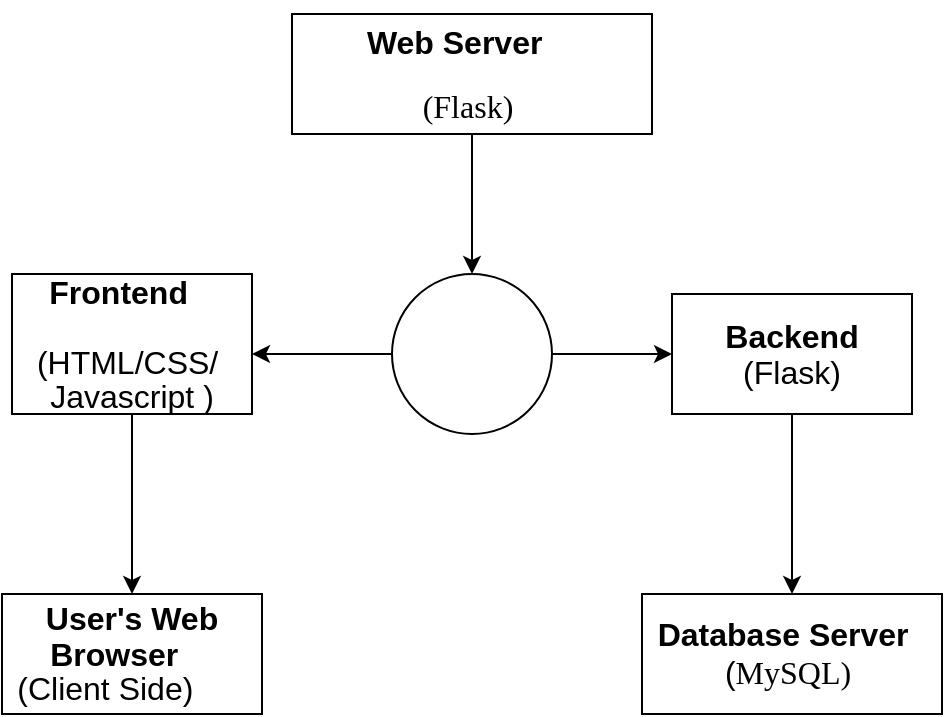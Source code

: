 <mxfile version="24.2.1" type="github">
  <diagram name="Page-1" id="CVepzqQUNuYDPLzAi20X">
    <mxGraphModel dx="1434" dy="746" grid="1" gridSize="10" guides="1" tooltips="1" connect="1" arrows="1" fold="1" page="1" pageScale="1" pageWidth="850" pageHeight="1100" math="0" shadow="0">
      <root>
        <mxCell id="0" />
        <mxCell id="1" parent="0" />
        <mxCell id="wfnNo3ExgEF66MOVrfMV-5" value="" style="edgeStyle=orthogonalEdgeStyle;rounded=0;orthogonalLoop=1;jettySize=auto;html=1;" edge="1" parent="1" source="wfnNo3ExgEF66MOVrfMV-1" target="wfnNo3ExgEF66MOVrfMV-4">
          <mxGeometry relative="1" as="geometry" />
        </mxCell>
        <mxCell id="wfnNo3ExgEF66MOVrfMV-1" value="&lt;p class=&quot;MsoNormal&quot;&gt;&lt;span style=&quot;font-size:12.0pt;line-height:107%;font-family:&lt;br/&gt;&amp;quot;Times New Roman&amp;quot;,serif&quot;&gt;&amp;nbsp; &lt;b&gt;Web Server&amp;nbsp;&lt;/b&gt;&amp;nbsp;&amp;nbsp;&amp;nbsp; &lt;/span&gt;&lt;span style=&quot;font-family: &amp;quot;Times New Roman&amp;quot;, serif; font-size: 12pt; background-color: initial;&quot;&gt;&amp;nbsp;&lt;/span&gt;&lt;/p&gt;&lt;p class=&quot;MsoNormal&quot;&gt;&lt;span style=&quot;font-family: &amp;quot;Times New Roman&amp;quot;, serif; font-size: 12pt; background-color: initial;&quot;&gt;(Flask)&amp;nbsp;&lt;/span&gt;&lt;/p&gt;" style="rounded=0;whiteSpace=wrap;html=1;" vertex="1" parent="1">
          <mxGeometry x="250" y="80" width="180" height="60" as="geometry" />
        </mxCell>
        <mxCell id="wfnNo3ExgEF66MOVrfMV-7" value="" style="edgeStyle=orthogonalEdgeStyle;rounded=0;orthogonalLoop=1;jettySize=auto;html=1;" edge="1" parent="1" source="wfnNo3ExgEF66MOVrfMV-4" target="wfnNo3ExgEF66MOVrfMV-6">
          <mxGeometry relative="1" as="geometry">
            <Array as="points">
              <mxPoint x="250" y="250" />
              <mxPoint x="250" y="250" />
            </Array>
          </mxGeometry>
        </mxCell>
        <mxCell id="wfnNo3ExgEF66MOVrfMV-9" value="" style="edgeStyle=orthogonalEdgeStyle;rounded=0;orthogonalLoop=1;jettySize=auto;html=1;" edge="1" parent="1" source="wfnNo3ExgEF66MOVrfMV-4" target="wfnNo3ExgEF66MOVrfMV-8">
          <mxGeometry relative="1" as="geometry" />
        </mxCell>
        <mxCell id="wfnNo3ExgEF66MOVrfMV-4" value="" style="ellipse;whiteSpace=wrap;html=1;rounded=0;" vertex="1" parent="1">
          <mxGeometry x="300" y="210" width="80" height="80" as="geometry" />
        </mxCell>
        <mxCell id="wfnNo3ExgEF66MOVrfMV-11" value="" style="edgeStyle=orthogonalEdgeStyle;rounded=0;orthogonalLoop=1;jettySize=auto;html=1;" edge="1" parent="1" source="wfnNo3ExgEF66MOVrfMV-6" target="wfnNo3ExgEF66MOVrfMV-10">
          <mxGeometry relative="1" as="geometry" />
        </mxCell>
        <mxCell id="wfnNo3ExgEF66MOVrfMV-6" value="&lt;span style=&quot;font-size:12.0pt;line-height:107%;&lt;br/&gt;font-family:&amp;quot;Times New Roman&amp;quot;,serif;mso-fareast-font-family:Calibri;mso-fareast-theme-font:&lt;br/&gt;minor-latin;mso-ansi-language:#0C00;mso-fareast-language:EN-US;mso-bidi-language:&lt;br/&gt;AR-SA&quot;&gt;&lt;b&gt;Frontend&amp;nbsp; &lt;/b&gt;&amp;nbsp;&lt;/span&gt;&lt;div&gt;&lt;span style=&quot;font-size:12.0pt;line-height:107%;&lt;br/&gt;font-family:&amp;quot;Times New Roman&amp;quot;,serif;mso-fareast-font-family:Calibri;mso-fareast-theme-font:&lt;br/&gt;minor-latin;mso-ansi-language:#0C00;mso-fareast-language:EN-US;mso-bidi-language:&lt;br/&gt;AR-SA&quot;&gt;&lt;br&gt;&lt;/span&gt;&lt;/div&gt;&lt;div&gt;&lt;span style=&quot;font-size:12.0pt;line-height:107%;&lt;br/&gt;font-family:&amp;quot;Times New Roman&amp;quot;,serif;mso-fareast-font-family:Calibri;mso-fareast-theme-font:&lt;br/&gt;minor-latin;mso-ansi-language:#0C00;mso-fareast-language:EN-US;mso-bidi-language:&lt;br/&gt;AR-SA&quot;&gt;&lt;span style=&quot;font-size: 12pt; background-color: initial;&quot;&gt;(HTML/CSS/&lt;/span&gt;&lt;span style=&quot;font-size: 12pt; background-color: initial;&quot;&gt;&amp;nbsp;&lt;/span&gt;&lt;/span&gt;&lt;/div&gt;&lt;div&gt;&lt;span style=&quot;font-size:12.0pt;line-height:107%;&lt;br/&gt;font-family:&amp;quot;Times New Roman&amp;quot;,serif;mso-fareast-font-family:Calibri;mso-fareast-theme-font:&lt;br/&gt;minor-latin;mso-ansi-language:#0C00;mso-fareast-language:EN-US;mso-bidi-language:&lt;br/&gt;AR-SA&quot;&gt;&lt;span style=&quot;font-size: 12pt; background-color: initial;&quot;&gt;Javascript&lt;/span&gt;&amp;nbsp;)&lt;/span&gt;&lt;/div&gt;" style="whiteSpace=wrap;html=1;rounded=0;" vertex="1" parent="1">
          <mxGeometry x="110" y="210" width="120" height="70" as="geometry" />
        </mxCell>
        <mxCell id="wfnNo3ExgEF66MOVrfMV-13" value="" style="edgeStyle=orthogonalEdgeStyle;rounded=0;orthogonalLoop=1;jettySize=auto;html=1;" edge="1" parent="1" source="wfnNo3ExgEF66MOVrfMV-8" target="wfnNo3ExgEF66MOVrfMV-12">
          <mxGeometry relative="1" as="geometry" />
        </mxCell>
        <mxCell id="wfnNo3ExgEF66MOVrfMV-8" value="&lt;span style=&quot;font-size:12.0pt;line-height:107%;&lt;br/&gt;font-family:&amp;quot;Times New Roman&amp;quot;,serif;mso-fareast-font-family:Calibri;mso-fareast-theme-font:&lt;br/&gt;minor-latin;mso-ansi-language:#0C00;mso-fareast-language:EN-US;mso-bidi-language:&lt;br/&gt;AR-SA&quot;&gt;&lt;b&gt;Backend&lt;/b&gt;&lt;/span&gt;&lt;div&gt;&lt;span style=&quot;font-size:12.0pt;line-height:107%;&lt;br/&gt;font-family:&amp;quot;Times New Roman&amp;quot;,serif;mso-fareast-font-family:Calibri;mso-fareast-theme-font:&lt;br/&gt;minor-latin;mso-ansi-language:#0C00;mso-fareast-language:EN-US;mso-bidi-language:&lt;br/&gt;AR-SA&quot;&gt;&lt;span style=&quot;font-size: 12pt; line-height: 107%;&quot;&gt;(Flask)&lt;/span&gt;&lt;br&gt;&lt;/span&gt;&lt;/div&gt;" style="whiteSpace=wrap;html=1;rounded=0;" vertex="1" parent="1">
          <mxGeometry x="440" y="220" width="120" height="60" as="geometry" />
        </mxCell>
        <mxCell id="wfnNo3ExgEF66MOVrfMV-10" value="&lt;span style=&quot;font-size:12.0pt;line-height:107%;&lt;br/&gt;font-family:&amp;quot;Times New Roman&amp;quot;,serif;mso-fareast-font-family:Calibri;mso-fareast-theme-font:&lt;br/&gt;minor-latin;mso-ansi-language:#0C00;mso-fareast-language:EN-US;mso-bidi-language:&lt;br/&gt;AR-SA&quot;&gt;&lt;span style=&quot;font-size:12.0pt;line-height:107%;&lt;br/&gt;font-family:&amp;quot;Times New Roman&amp;quot;,serif;mso-fareast-font-family:Calibri;mso-fareast-theme-font:&lt;br/&gt;minor-latin;mso-ansi-language:#0C00;mso-fareast-language:EN-US;mso-bidi-language:&lt;br/&gt;AR-SA&quot;&gt;&lt;b&gt;User&#39;s Web Browser&lt;/b&gt;&amp;nbsp; &amp;nbsp;&amp;nbsp;&lt;/span&gt;&lt;/span&gt;&lt;div&gt;&lt;span style=&quot;font-size:12.0pt;line-height:107%;&lt;br/&gt;font-family:&amp;quot;Times New Roman&amp;quot;,serif;mso-fareast-font-family:Calibri;mso-fareast-theme-font:&lt;br/&gt;minor-latin;mso-ansi-language:#0C00;mso-fareast-language:EN-US;mso-bidi-language:&lt;br/&gt;AR-SA&quot;&gt;(Client Side)&amp;nbsp; &amp;nbsp; &amp;nbsp;&amp;nbsp;&lt;/span&gt;&lt;/div&gt;" style="whiteSpace=wrap;html=1;rounded=0;" vertex="1" parent="1">
          <mxGeometry x="105" y="370" width="130" height="60" as="geometry" />
        </mxCell>
        <mxCell id="wfnNo3ExgEF66MOVrfMV-12" value="&lt;span style=&quot;font-size:12.0pt;line-height:107%;&lt;br/&gt;font-family:&amp;quot;Times New Roman&amp;quot;,serif;mso-fareast-font-family:Calibri;mso-fareast-theme-font:&lt;br/&gt;minor-latin;mso-ansi-language:#0C00;mso-fareast-language:EN-US;mso-bidi-language:&lt;br/&gt;AR-SA&quot;&gt;&lt;b&gt;Database Server&lt;/b&gt;&amp;nbsp;&amp;nbsp;&lt;/span&gt;&lt;div&gt;&lt;span style=&quot;font-size:12.0pt;line-height:107%;&lt;br/&gt;font-family:&amp;quot;Times New Roman&amp;quot;,serif;mso-fareast-font-family:Calibri;mso-fareast-theme-font:&lt;br/&gt;minor-latin;mso-ansi-language:#0C00;mso-fareast-language:EN-US;mso-bidi-language:&lt;br/&gt;AR-SA&quot;&gt;(&lt;/span&gt;&lt;span style=&quot;font-family: &amp;quot;Times New Roman&amp;quot;, serif; font-size: 12pt; background-color: initial;&quot;&gt;MySQL)&lt;/span&gt;&lt;span style=&quot;font-family: &amp;quot;Times New Roman&amp;quot;, serif; font-size: 12pt; background-color: initial;&quot;&gt;&amp;nbsp;&lt;/span&gt;&lt;/div&gt;" style="whiteSpace=wrap;html=1;rounded=0;" vertex="1" parent="1">
          <mxGeometry x="425" y="370" width="150" height="60" as="geometry" />
        </mxCell>
      </root>
    </mxGraphModel>
  </diagram>
</mxfile>
